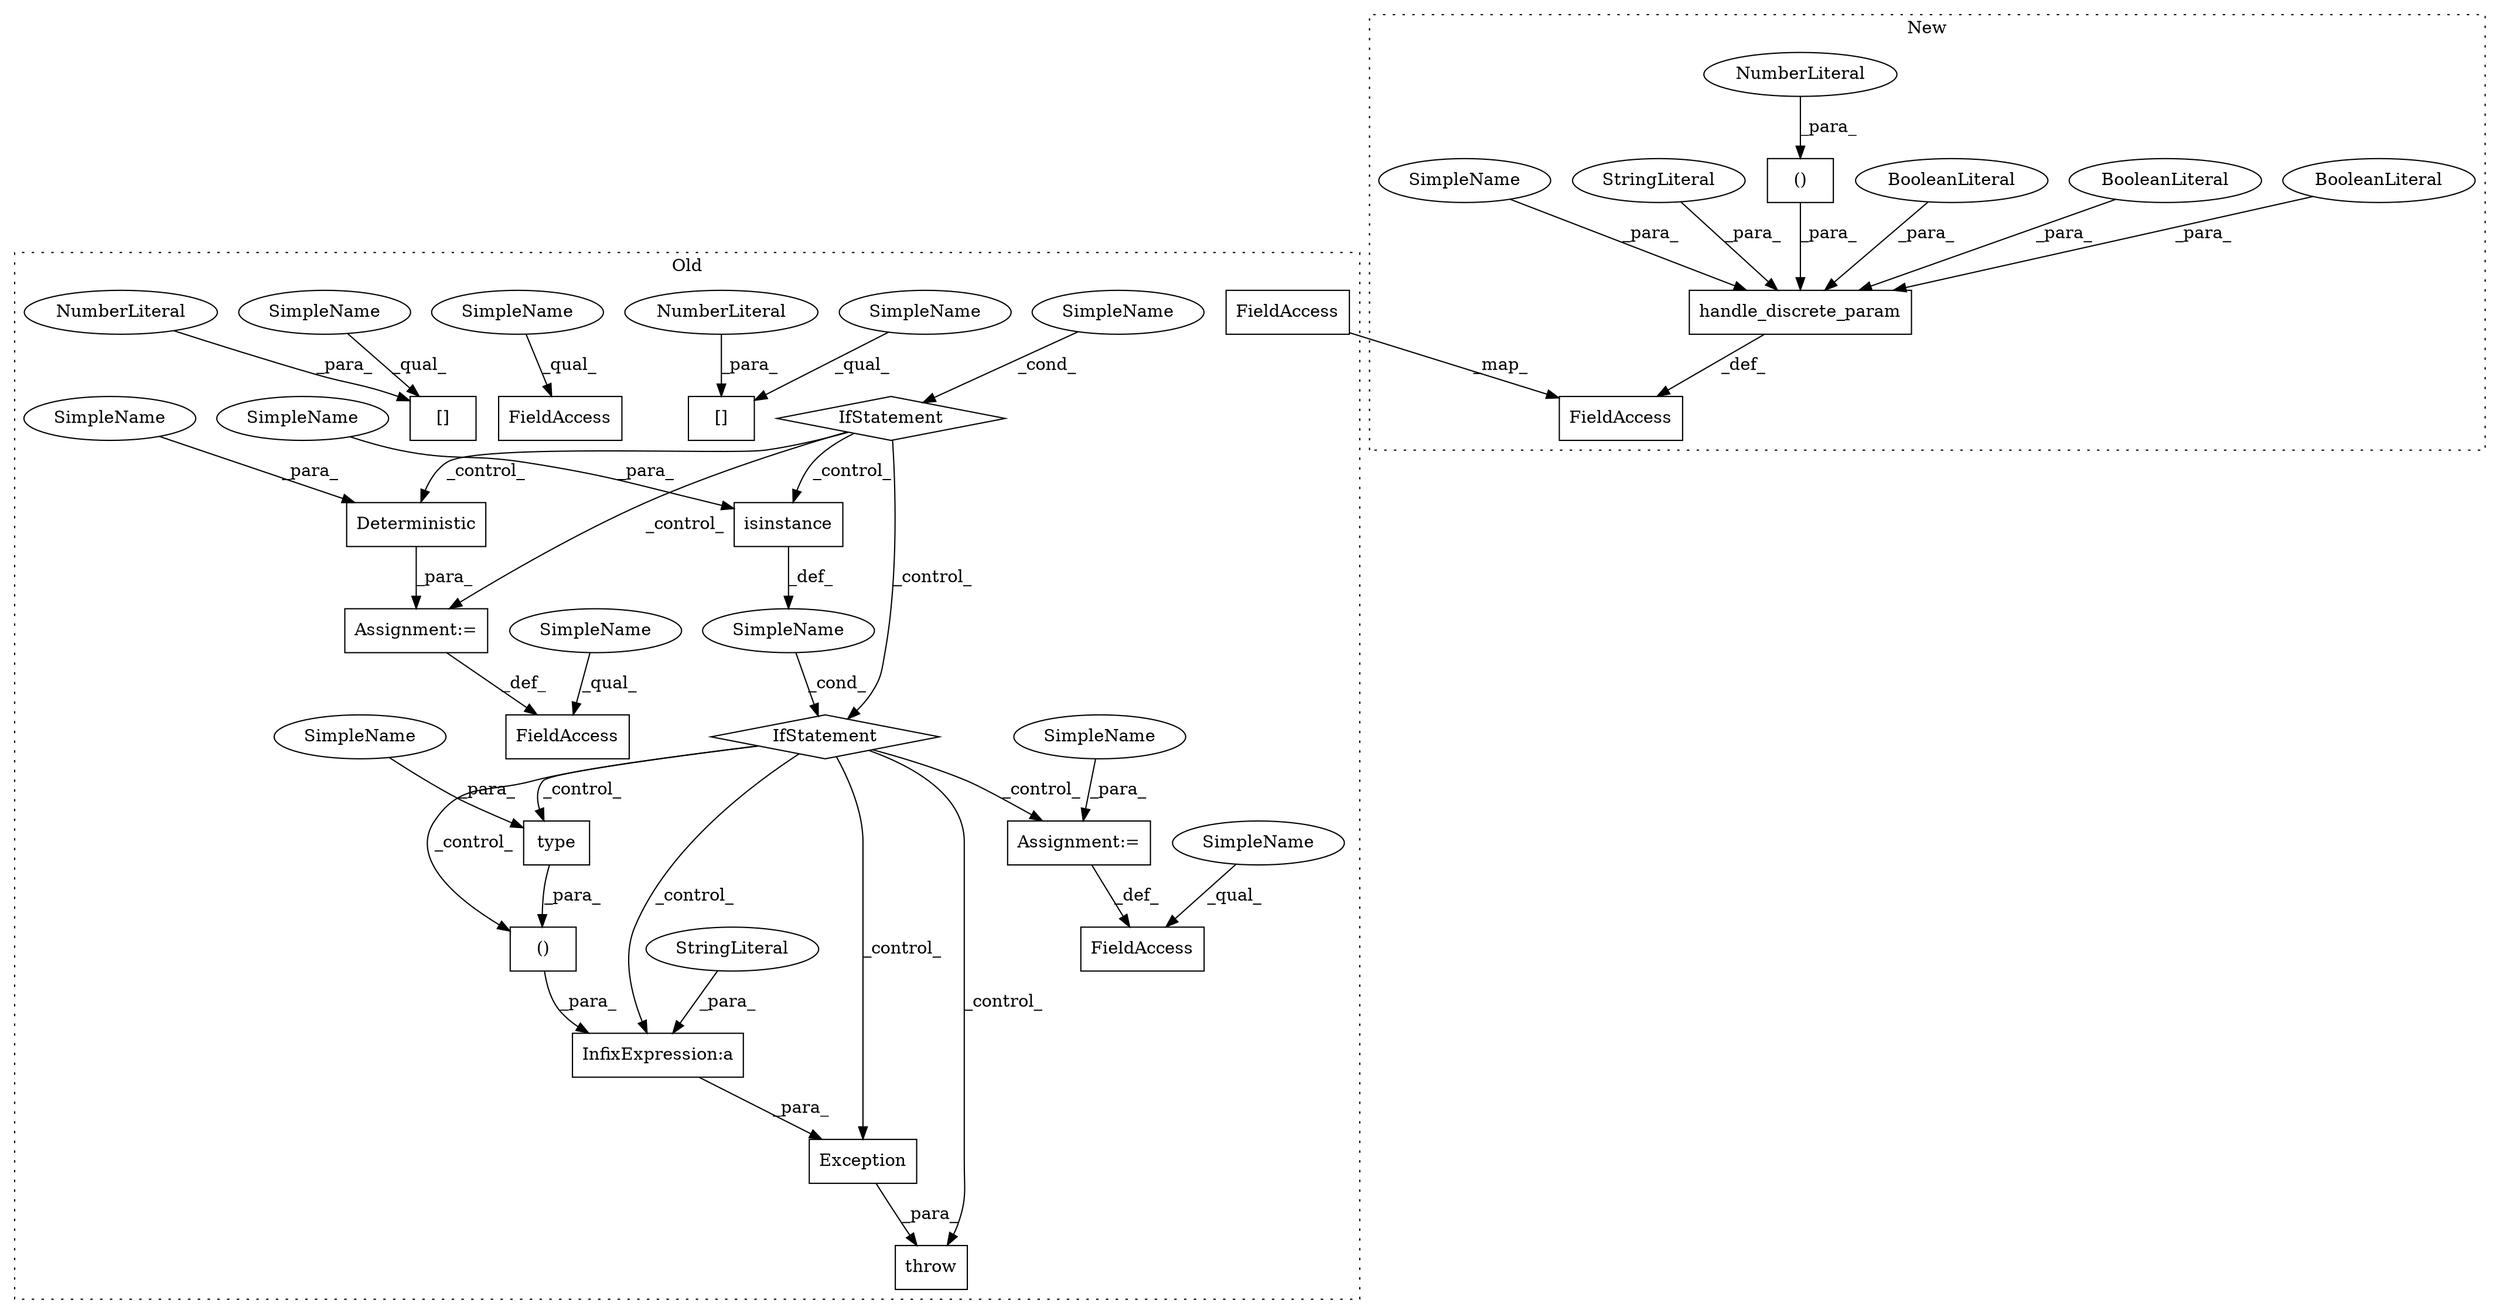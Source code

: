 digraph G {
subgraph cluster0 {
1 [label="Deterministic" a="32" s="15882,15904" l="14,1" shape="box"];
9 [label="SimpleName" a="42" s="" l="" shape="ellipse"];
10 [label="isinstance" a="32" s="15927,15952" l="11,1" shape="box"];
11 [label="()" a="106" s="16741" l="38" shape="box"];
12 [label="type" a="32" s="16765,16778" l="5,1" shape="box"];
13 [label="InfixExpression:a" a="27" s="16731" l="10" shape="box"];
14 [label="[]" a="2" s="16211,16221" l="9,1" shape="box"];
15 [label="NumberLiteral" a="34" s="16220" l="1" shape="ellipse"];
16 [label="[]" a="2" s="16119,16129" l="9,1" shape="box"];
17 [label="NumberLiteral" a="34" s="16128" l="1" shape="ellipse"];
18 [label="SimpleName" a="42" s="" l="" shape="ellipse"];
19 [label="StringLiteral" a="45" s="16610" l="121" shape="ellipse"];
20 [label="Exception" a="32" s="16600,16779" l="10,2" shape="box"];
21 [label="throw" a="53" s="16594" l="6" shape="box"];
22 [label="FieldAccess" a="22" s="15868" l="13" shape="box"];
23 [label="FieldAccess" a="22" s="16448" l="13" shape="box"];
24 [label="FieldAccess" a="22" s="16550" l="13" shape="box"];
25 [label="IfStatement" a="25" s="15821,15858" l="4,2" shape="diamond"];
26 [label="Assignment:=" a="7" s="15881" l="1" shape="box"];
27 [label="IfStatement" a="25" s="15923,15953" l="4,2" shape="diamond"];
28 [label="Assignment:=" a="7" s="16563" l="1" shape="box"];
30 [label="FieldAccess" a="22" s="16097" l="13" shape="box"];
31 [label="SimpleName" a="42" s="15868" l="4" shape="ellipse"];
32 [label="SimpleName" a="42" s="16550" l="4" shape="ellipse"];
33 [label="SimpleName" a="42" s="16448" l="4" shape="ellipse"];
34 [label="SimpleName" a="42" s="16770" l="8" shape="ellipse"];
35 [label="SimpleName" a="42" s="16211" l="8" shape="ellipse"];
36 [label="SimpleName" a="42" s="16119" l="8" shape="ellipse"];
37 [label="SimpleName" a="42" s="15938" l="8" shape="ellipse"];
38 [label="SimpleName" a="42" s="15896" l="8" shape="ellipse"];
39 [label="SimpleName" a="42" s="16564" l="8" shape="ellipse"];
label = "Old";
style="dotted";
}
subgraph cluster1 {
2 [label="handle_discrete_param" a="32" s="15846,15926" l="22,1" shape="box"];
3 [label="()" a="106" s="15893" l="17" shape="box"];
4 [label="BooleanLiteral" a="9" s="15912" l="4" shape="ellipse"];
5 [label="BooleanLiteral" a="9" s="15922" l="4" shape="ellipse"];
6 [label="BooleanLiteral" a="9" s="15917" l="4" shape="ellipse"];
7 [label="NumberLiteral" a="34" s="15907" l="3" shape="ellipse"];
8 [label="StringLiteral" a="45" s="15877" l="10" shape="ellipse"];
29 [label="FieldAccess" a="22" s="15821" l="13" shape="box"];
40 [label="SimpleName" a="42" s="15868" l="8" shape="ellipse"];
label = "New";
style="dotted";
}
1 -> 26 [label="_para_"];
2 -> 29 [label="_def_"];
3 -> 2 [label="_para_"];
4 -> 2 [label="_para_"];
5 -> 2 [label="_para_"];
6 -> 2 [label="_para_"];
7 -> 3 [label="_para_"];
8 -> 2 [label="_para_"];
9 -> 25 [label="_cond_"];
10 -> 18 [label="_def_"];
11 -> 13 [label="_para_"];
12 -> 11 [label="_para_"];
13 -> 20 [label="_para_"];
15 -> 14 [label="_para_"];
17 -> 16 [label="_para_"];
18 -> 27 [label="_cond_"];
19 -> 13 [label="_para_"];
20 -> 21 [label="_para_"];
25 -> 10 [label="_control_"];
25 -> 26 [label="_control_"];
25 -> 1 [label="_control_"];
25 -> 27 [label="_control_"];
26 -> 22 [label="_def_"];
27 -> 11 [label="_control_"];
27 -> 13 [label="_control_"];
27 -> 21 [label="_control_"];
27 -> 28 [label="_control_"];
27 -> 12 [label="_control_"];
27 -> 20 [label="_control_"];
28 -> 24 [label="_def_"];
30 -> 29 [label="_map_"];
31 -> 22 [label="_qual_"];
32 -> 24 [label="_qual_"];
33 -> 23 [label="_qual_"];
34 -> 12 [label="_para_"];
35 -> 14 [label="_qual_"];
36 -> 16 [label="_qual_"];
37 -> 10 [label="_para_"];
38 -> 1 [label="_para_"];
39 -> 28 [label="_para_"];
40 -> 2 [label="_para_"];
}